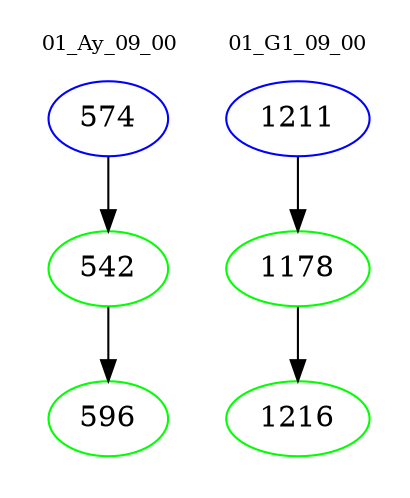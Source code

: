 digraph{
subgraph cluster_0 {
color = white
label = "01_Ay_09_00";
fontsize=10;
T0_574 [label="574", color="blue"]
T0_574 -> T0_542 [color="black"]
T0_542 [label="542", color="green"]
T0_542 -> T0_596 [color="black"]
T0_596 [label="596", color="green"]
}
subgraph cluster_1 {
color = white
label = "01_G1_09_00";
fontsize=10;
T1_1211 [label="1211", color="blue"]
T1_1211 -> T1_1178 [color="black"]
T1_1178 [label="1178", color="green"]
T1_1178 -> T1_1216 [color="black"]
T1_1216 [label="1216", color="green"]
}
}

